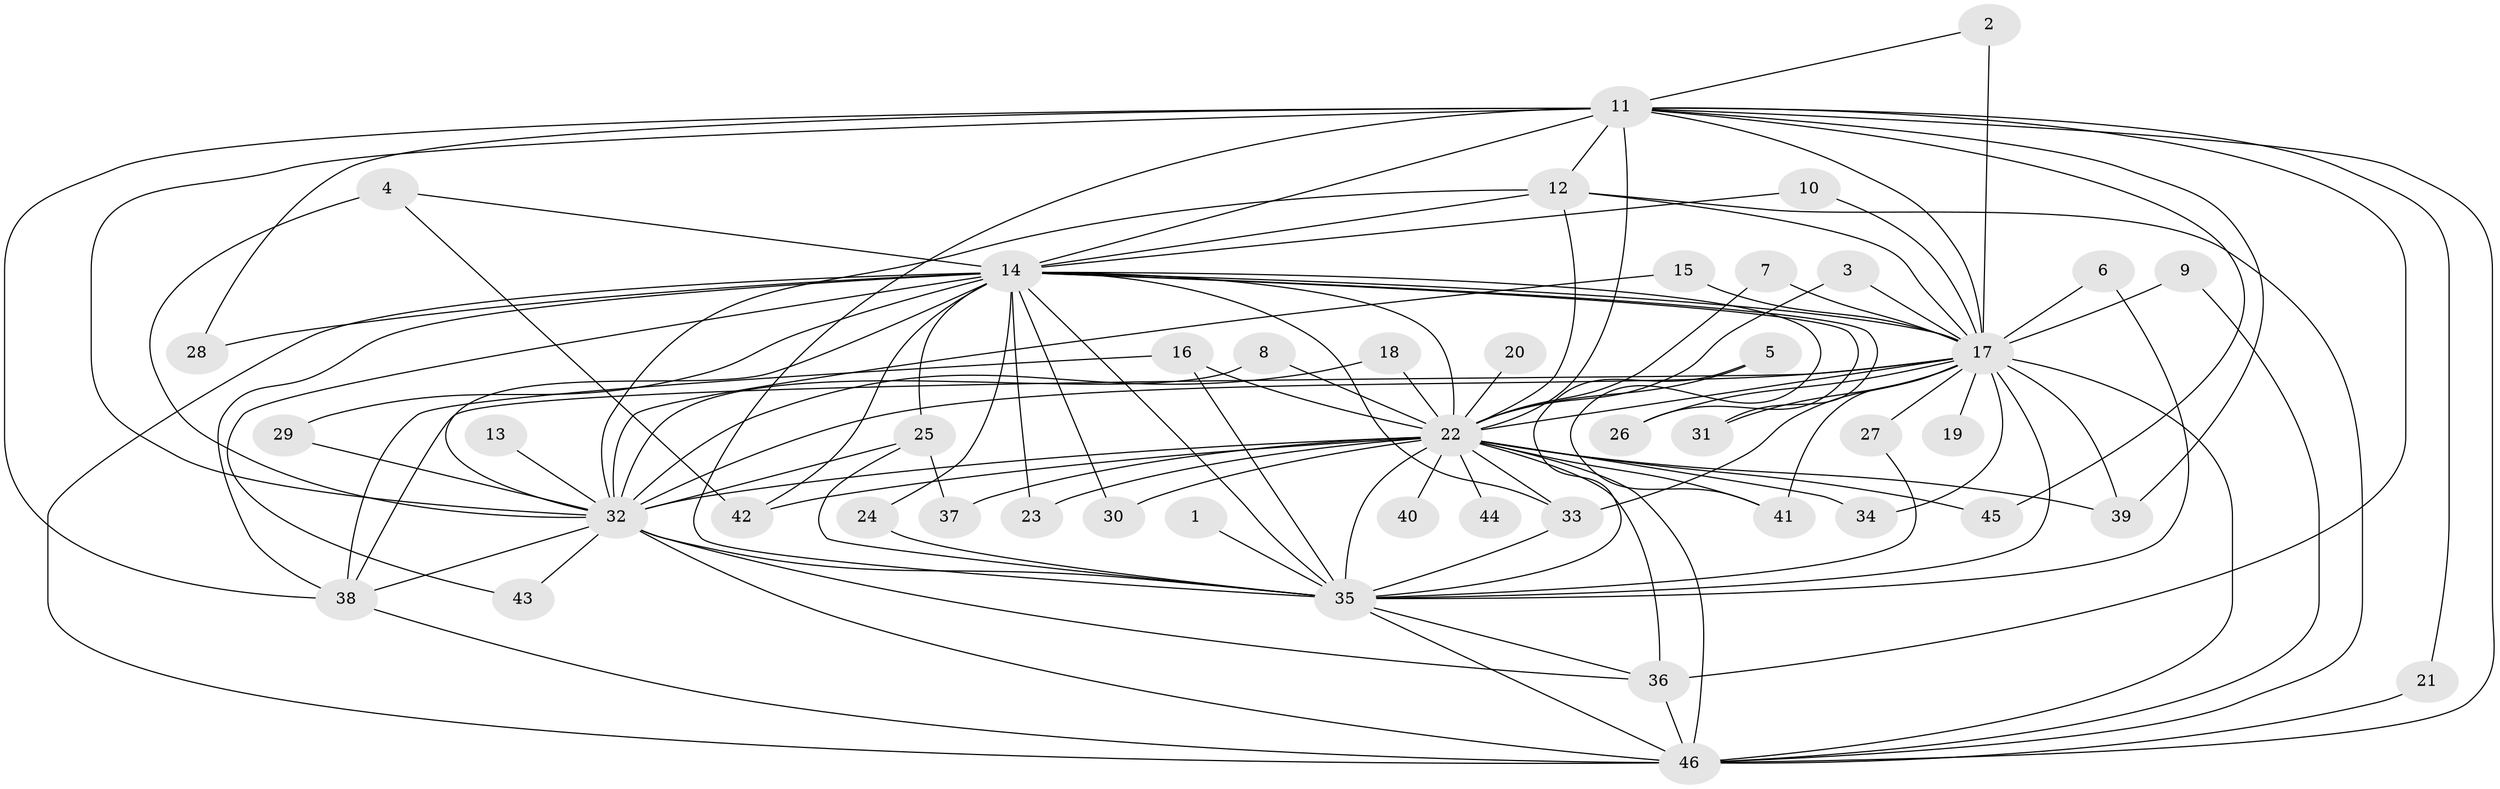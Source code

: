 // original degree distribution, {20: 0.01098901098901099, 16: 0.02197802197802198, 19: 0.02197802197802198, 26: 0.02197802197802198, 17: 0.01098901098901099, 23: 0.01098901098901099, 31: 0.01098901098901099, 4: 0.054945054945054944, 2: 0.6263736263736264, 3: 0.15384615384615385, 5: 0.054945054945054944}
// Generated by graph-tools (version 1.1) at 2025/49/03/09/25 03:49:37]
// undirected, 46 vertices, 110 edges
graph export_dot {
graph [start="1"]
  node [color=gray90,style=filled];
  1;
  2;
  3;
  4;
  5;
  6;
  7;
  8;
  9;
  10;
  11;
  12;
  13;
  14;
  15;
  16;
  17;
  18;
  19;
  20;
  21;
  22;
  23;
  24;
  25;
  26;
  27;
  28;
  29;
  30;
  31;
  32;
  33;
  34;
  35;
  36;
  37;
  38;
  39;
  40;
  41;
  42;
  43;
  44;
  45;
  46;
  1 -- 35 [weight=1.0];
  2 -- 11 [weight=1.0];
  2 -- 17 [weight=1.0];
  3 -- 17 [weight=1.0];
  3 -- 22 [weight=1.0];
  4 -- 14 [weight=1.0];
  4 -- 32 [weight=2.0];
  4 -- 42 [weight=1.0];
  5 -- 22 [weight=1.0];
  5 -- 35 [weight=1.0];
  6 -- 17 [weight=1.0];
  6 -- 35 [weight=1.0];
  7 -- 17 [weight=1.0];
  7 -- 22 [weight=1.0];
  8 -- 22 [weight=1.0];
  8 -- 32 [weight=1.0];
  9 -- 17 [weight=1.0];
  9 -- 46 [weight=1.0];
  10 -- 14 [weight=1.0];
  10 -- 17 [weight=1.0];
  11 -- 12 [weight=1.0];
  11 -- 14 [weight=2.0];
  11 -- 17 [weight=2.0];
  11 -- 21 [weight=1.0];
  11 -- 22 [weight=2.0];
  11 -- 28 [weight=1.0];
  11 -- 32 [weight=1.0];
  11 -- 35 [weight=2.0];
  11 -- 36 [weight=1.0];
  11 -- 38 [weight=2.0];
  11 -- 39 [weight=1.0];
  11 -- 45 [weight=1.0];
  11 -- 46 [weight=1.0];
  12 -- 14 [weight=1.0];
  12 -- 17 [weight=1.0];
  12 -- 22 [weight=1.0];
  12 -- 32 [weight=1.0];
  12 -- 46 [weight=1.0];
  13 -- 32 [weight=2.0];
  14 -- 17 [weight=2.0];
  14 -- 22 [weight=2.0];
  14 -- 23 [weight=1.0];
  14 -- 24 [weight=1.0];
  14 -- 25 [weight=2.0];
  14 -- 26 [weight=1.0];
  14 -- 28 [weight=1.0];
  14 -- 29 [weight=1.0];
  14 -- 30 [weight=1.0];
  14 -- 31 [weight=1.0];
  14 -- 32 [weight=1.0];
  14 -- 33 [weight=1.0];
  14 -- 35 [weight=2.0];
  14 -- 38 [weight=1.0];
  14 -- 41 [weight=1.0];
  14 -- 42 [weight=2.0];
  14 -- 43 [weight=1.0];
  14 -- 46 [weight=3.0];
  15 -- 17 [weight=1.0];
  15 -- 32 [weight=1.0];
  16 -- 22 [weight=1.0];
  16 -- 35 [weight=1.0];
  16 -- 38 [weight=1.0];
  17 -- 19 [weight=2.0];
  17 -- 22 [weight=5.0];
  17 -- 26 [weight=1.0];
  17 -- 27 [weight=1.0];
  17 -- 31 [weight=1.0];
  17 -- 32 [weight=4.0];
  17 -- 33 [weight=1.0];
  17 -- 34 [weight=1.0];
  17 -- 35 [weight=4.0];
  17 -- 38 [weight=1.0];
  17 -- 39 [weight=1.0];
  17 -- 41 [weight=1.0];
  17 -- 46 [weight=2.0];
  18 -- 22 [weight=1.0];
  18 -- 32 [weight=1.0];
  20 -- 22 [weight=1.0];
  21 -- 46 [weight=1.0];
  22 -- 23 [weight=1.0];
  22 -- 30 [weight=1.0];
  22 -- 32 [weight=2.0];
  22 -- 33 [weight=1.0];
  22 -- 34 [weight=2.0];
  22 -- 35 [weight=5.0];
  22 -- 36 [weight=2.0];
  22 -- 37 [weight=1.0];
  22 -- 39 [weight=1.0];
  22 -- 40 [weight=2.0];
  22 -- 41 [weight=2.0];
  22 -- 42 [weight=2.0];
  22 -- 44 [weight=2.0];
  22 -- 45 [weight=2.0];
  22 -- 46 [weight=2.0];
  24 -- 35 [weight=2.0];
  25 -- 32 [weight=1.0];
  25 -- 35 [weight=1.0];
  25 -- 37 [weight=1.0];
  27 -- 35 [weight=1.0];
  29 -- 32 [weight=1.0];
  32 -- 35 [weight=2.0];
  32 -- 36 [weight=1.0];
  32 -- 38 [weight=1.0];
  32 -- 43 [weight=1.0];
  32 -- 46 [weight=1.0];
  33 -- 35 [weight=2.0];
  35 -- 36 [weight=1.0];
  35 -- 46 [weight=2.0];
  36 -- 46 [weight=1.0];
  38 -- 46 [weight=1.0];
}

